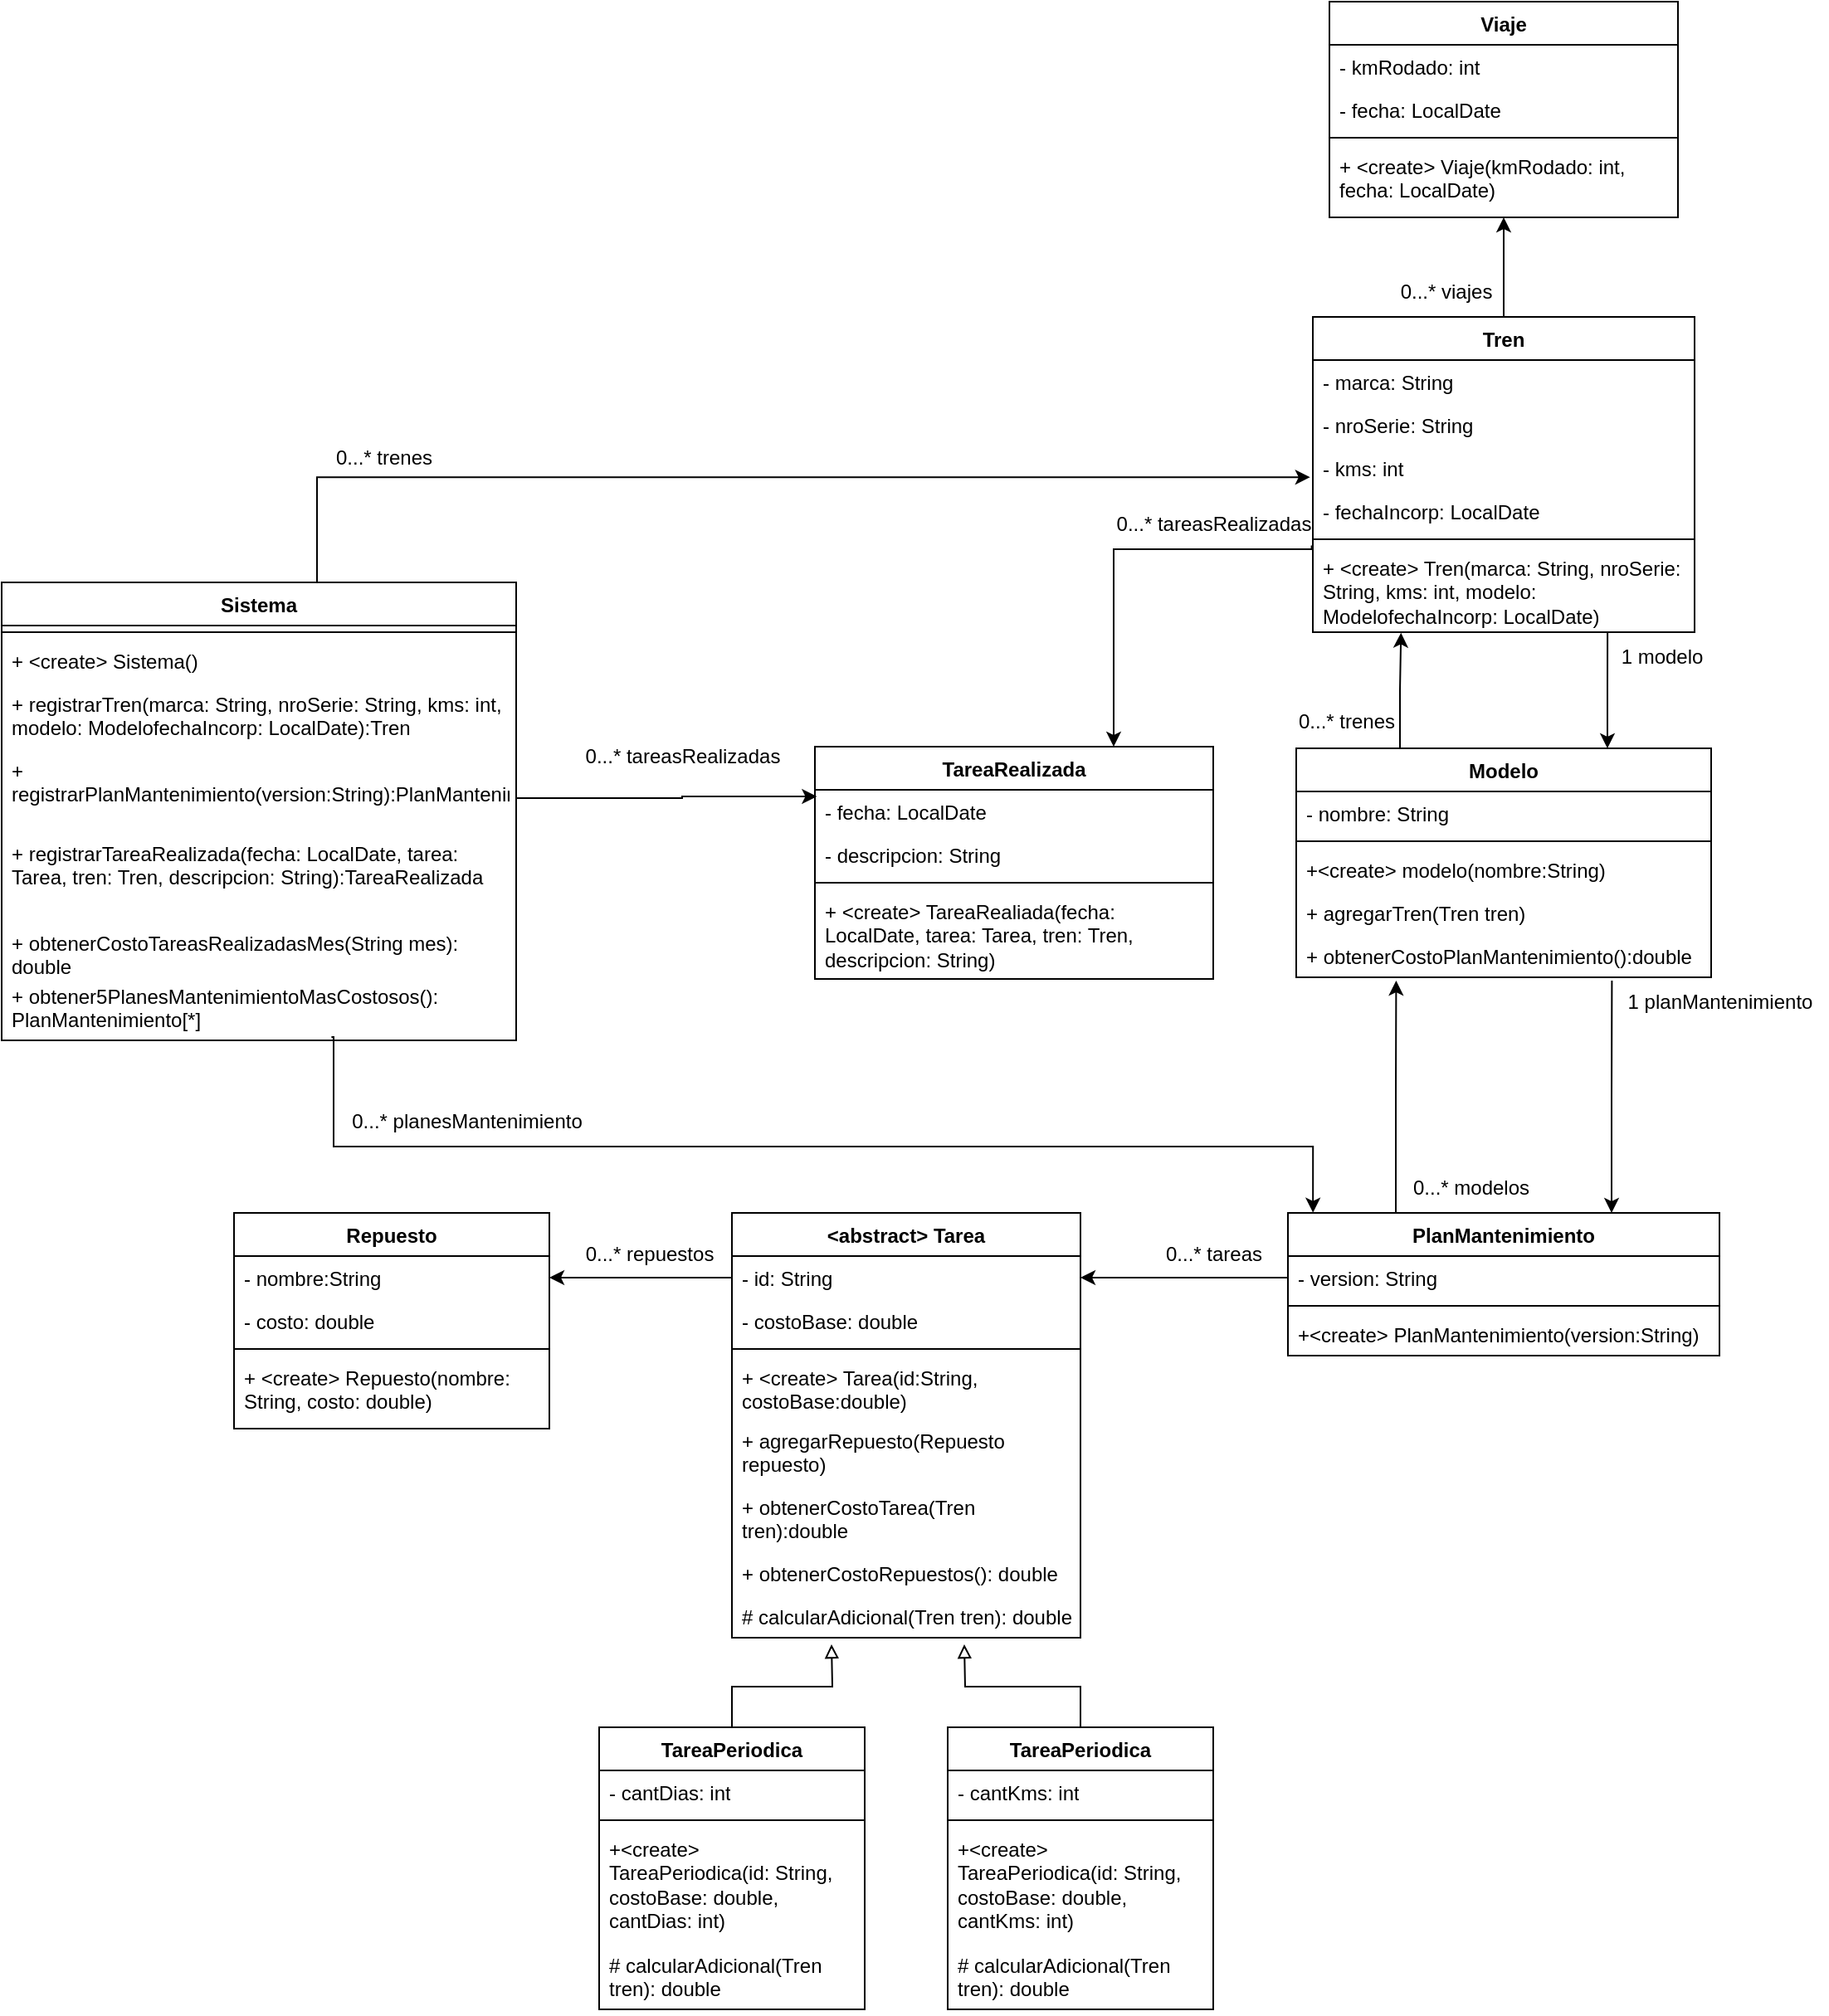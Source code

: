 <mxfile version="24.6.3" type="device">
  <diagram name="Page-1" id="TgjlBIyjMRQV4J3gXkrl">
    <mxGraphModel dx="3360" dy="1462" grid="1" gridSize="10" guides="1" tooltips="1" connect="1" arrows="1" fold="1" page="1" pageScale="1" pageWidth="827" pageHeight="1169" math="0" shadow="0">
      <root>
        <mxCell id="0" />
        <mxCell id="1" parent="0" />
        <mxCell id="oZL3xkJhQJ-XLGrvxhA8-105" style="edgeStyle=orthogonalEdgeStyle;rounded=0;orthogonalLoop=1;jettySize=auto;html=1;exitX=0.25;exitY=0;exitDx=0;exitDy=0;entryX=0.687;entryY=-0.006;entryDx=0;entryDy=0;entryPerimeter=0;" parent="1" source="oZL3xkJhQJ-XLGrvxhA8-41" edge="1">
          <mxGeometry relative="1" as="geometry">
            <mxPoint x="569.92" y="439.016" as="targetPoint" />
            <Array as="points">
              <mxPoint x="-240" y="270" />
              <mxPoint x="570" y="270" />
            </Array>
          </mxGeometry>
        </mxCell>
        <mxCell id="8kMF_SDLe7C6IxDsf46V-1" value="Sistema" style="swimlane;fontStyle=1;align=center;verticalAlign=top;childLayout=stackLayout;horizontal=1;startSize=26;horizontalStack=0;resizeParent=1;resizeParentMax=0;resizeLast=0;collapsible=1;marginBottom=0;whiteSpace=wrap;html=1;" vertex="1" parent="1">
          <mxGeometry x="-120" y="800" width="310" height="276" as="geometry" />
        </mxCell>
        <mxCell id="8kMF_SDLe7C6IxDsf46V-3" value="" style="line;strokeWidth=1;fillColor=none;align=left;verticalAlign=middle;spacingTop=-1;spacingLeft=3;spacingRight=3;rotatable=0;labelPosition=right;points=[];portConstraint=eastwest;strokeColor=inherit;" vertex="1" parent="8kMF_SDLe7C6IxDsf46V-1">
          <mxGeometry y="26" width="310" height="8" as="geometry" />
        </mxCell>
        <mxCell id="8kMF_SDLe7C6IxDsf46V-87" value="+ &amp;lt;create&amp;gt; Sistema()" style="text;strokeColor=none;fillColor=none;align=left;verticalAlign=top;spacingLeft=4;spacingRight=4;overflow=hidden;rotatable=0;points=[[0,0.5],[1,0.5]];portConstraint=eastwest;whiteSpace=wrap;html=1;" vertex="1" parent="8kMF_SDLe7C6IxDsf46V-1">
          <mxGeometry y="34" width="310" height="26" as="geometry" />
        </mxCell>
        <mxCell id="8kMF_SDLe7C6IxDsf46V-88" value="+ registrarTren(marca: String, nroSerie: String, kms: int, modelo: ModelofechaIncorp: LocalDate):Tren" style="text;strokeColor=none;fillColor=none;align=left;verticalAlign=top;spacingLeft=4;spacingRight=4;overflow=hidden;rotatable=0;points=[[0,0.5],[1,0.5]];portConstraint=eastwest;whiteSpace=wrap;html=1;" vertex="1" parent="8kMF_SDLe7C6IxDsf46V-1">
          <mxGeometry y="60" width="310" height="40" as="geometry" />
        </mxCell>
        <mxCell id="8kMF_SDLe7C6IxDsf46V-4" value="+ registrarPlanMantenimiento(version:String):PlanMantenimiento" style="text;strokeColor=none;fillColor=none;align=left;verticalAlign=top;spacingLeft=4;spacingRight=4;overflow=hidden;rotatable=0;points=[[0,0.5],[1,0.5]];portConstraint=eastwest;whiteSpace=wrap;html=1;" vertex="1" parent="8kMF_SDLe7C6IxDsf46V-1">
          <mxGeometry y="100" width="310" height="50" as="geometry" />
        </mxCell>
        <mxCell id="8kMF_SDLe7C6IxDsf46V-90" value="+ registrarTareaRealizada(fecha: LocalDate, tarea: Tarea, tren: Tren, descripcion: String):TareaRealizada" style="text;strokeColor=none;fillColor=none;align=left;verticalAlign=top;spacingLeft=4;spacingRight=4;overflow=hidden;rotatable=0;points=[[0,0.5],[1,0.5]];portConstraint=eastwest;whiteSpace=wrap;html=1;" vertex="1" parent="8kMF_SDLe7C6IxDsf46V-1">
          <mxGeometry y="150" width="310" height="54" as="geometry" />
        </mxCell>
        <mxCell id="8kMF_SDLe7C6IxDsf46V-89" value="+ obtenerCostoTareasRealizadasMes(String mes): double" style="text;strokeColor=none;fillColor=none;align=left;verticalAlign=top;spacingLeft=4;spacingRight=4;overflow=hidden;rotatable=0;points=[[0,0.5],[1,0.5]];portConstraint=eastwest;whiteSpace=wrap;html=1;" vertex="1" parent="8kMF_SDLe7C6IxDsf46V-1">
          <mxGeometry y="204" width="310" height="32" as="geometry" />
        </mxCell>
        <mxCell id="8kMF_SDLe7C6IxDsf46V-91" value="+ obtener5PlanesMantenimientoMasCostosos(): PlanMantenimiento[*]" style="text;strokeColor=none;fillColor=none;align=left;verticalAlign=top;spacingLeft=4;spacingRight=4;overflow=hidden;rotatable=0;points=[[0,0.5],[1,0.5]];portConstraint=eastwest;whiteSpace=wrap;html=1;" vertex="1" parent="8kMF_SDLe7C6IxDsf46V-1">
          <mxGeometry y="236" width="310" height="40" as="geometry" />
        </mxCell>
        <mxCell id="8kMF_SDLe7C6IxDsf46V-5" value="TareaRealizada" style="swimlane;fontStyle=1;align=center;verticalAlign=top;childLayout=stackLayout;horizontal=1;startSize=26;horizontalStack=0;resizeParent=1;resizeParentMax=0;resizeLast=0;collapsible=1;marginBottom=0;whiteSpace=wrap;html=1;" vertex="1" parent="1">
          <mxGeometry x="370" y="899" width="240" height="140" as="geometry" />
        </mxCell>
        <mxCell id="8kMF_SDLe7C6IxDsf46V-20" value="- fecha: LocalDate" style="text;strokeColor=none;fillColor=none;align=left;verticalAlign=top;spacingLeft=4;spacingRight=4;overflow=hidden;rotatable=0;points=[[0,0.5],[1,0.5]];portConstraint=eastwest;whiteSpace=wrap;html=1;" vertex="1" parent="8kMF_SDLe7C6IxDsf46V-5">
          <mxGeometry y="26" width="240" height="26" as="geometry" />
        </mxCell>
        <mxCell id="8kMF_SDLe7C6IxDsf46V-6" value="- descripcion: String" style="text;strokeColor=none;fillColor=none;align=left;verticalAlign=top;spacingLeft=4;spacingRight=4;overflow=hidden;rotatable=0;points=[[0,0.5],[1,0.5]];portConstraint=eastwest;whiteSpace=wrap;html=1;" vertex="1" parent="8kMF_SDLe7C6IxDsf46V-5">
          <mxGeometry y="52" width="240" height="26" as="geometry" />
        </mxCell>
        <mxCell id="8kMF_SDLe7C6IxDsf46V-7" value="" style="line;strokeWidth=1;fillColor=none;align=left;verticalAlign=middle;spacingTop=-1;spacingLeft=3;spacingRight=3;rotatable=0;labelPosition=right;points=[];portConstraint=eastwest;strokeColor=inherit;" vertex="1" parent="8kMF_SDLe7C6IxDsf46V-5">
          <mxGeometry y="78" width="240" height="8" as="geometry" />
        </mxCell>
        <mxCell id="8kMF_SDLe7C6IxDsf46V-8" value="+ &amp;lt;create&amp;gt; TareaRealiada(fecha: LocalDate, tarea: Tarea, tren: Tren, descripcion: String)" style="text;strokeColor=none;fillColor=none;align=left;verticalAlign=top;spacingLeft=4;spacingRight=4;overflow=hidden;rotatable=0;points=[[0,0.5],[1,0.5]];portConstraint=eastwest;whiteSpace=wrap;html=1;" vertex="1" parent="8kMF_SDLe7C6IxDsf46V-5">
          <mxGeometry y="86" width="240" height="54" as="geometry" />
        </mxCell>
        <mxCell id="8kMF_SDLe7C6IxDsf46V-60" style="edgeStyle=orthogonalEdgeStyle;rounded=0;orthogonalLoop=1;jettySize=auto;html=1;exitX=0.5;exitY=0;exitDx=0;exitDy=0;entryX=0.5;entryY=1;entryDx=0;entryDy=0;" edge="1" parent="1" source="8kMF_SDLe7C6IxDsf46V-9" target="8kMF_SDLe7C6IxDsf46V-25">
          <mxGeometry relative="1" as="geometry" />
        </mxCell>
        <mxCell id="8kMF_SDLe7C6IxDsf46V-9" value="Tren" style="swimlane;fontStyle=1;align=center;verticalAlign=top;childLayout=stackLayout;horizontal=1;startSize=26;horizontalStack=0;resizeParent=1;resizeParentMax=0;resizeLast=0;collapsible=1;marginBottom=0;whiteSpace=wrap;html=1;" vertex="1" parent="1">
          <mxGeometry x="670" y="640" width="230" height="190" as="geometry" />
        </mxCell>
        <mxCell id="8kMF_SDLe7C6IxDsf46V-10" value="- marca: String" style="text;strokeColor=none;fillColor=none;align=left;verticalAlign=top;spacingLeft=4;spacingRight=4;overflow=hidden;rotatable=0;points=[[0,0.5],[1,0.5]];portConstraint=eastwest;whiteSpace=wrap;html=1;" vertex="1" parent="8kMF_SDLe7C6IxDsf46V-9">
          <mxGeometry y="26" width="230" height="26" as="geometry" />
        </mxCell>
        <mxCell id="8kMF_SDLe7C6IxDsf46V-18" value="- nroSerie: String" style="text;strokeColor=none;fillColor=none;align=left;verticalAlign=top;spacingLeft=4;spacingRight=4;overflow=hidden;rotatable=0;points=[[0,0.5],[1,0.5]];portConstraint=eastwest;whiteSpace=wrap;html=1;" vertex="1" parent="8kMF_SDLe7C6IxDsf46V-9">
          <mxGeometry y="52" width="230" height="26" as="geometry" />
        </mxCell>
        <mxCell id="8kMF_SDLe7C6IxDsf46V-17" value="- kms: int" style="text;strokeColor=none;fillColor=none;align=left;verticalAlign=top;spacingLeft=4;spacingRight=4;overflow=hidden;rotatable=0;points=[[0,0.5],[1,0.5]];portConstraint=eastwest;whiteSpace=wrap;html=1;" vertex="1" parent="8kMF_SDLe7C6IxDsf46V-9">
          <mxGeometry y="78" width="230" height="26" as="geometry" />
        </mxCell>
        <mxCell id="8kMF_SDLe7C6IxDsf46V-19" value="- fechaIncorp: LocalDate" style="text;strokeColor=none;fillColor=none;align=left;verticalAlign=top;spacingLeft=4;spacingRight=4;overflow=hidden;rotatable=0;points=[[0,0.5],[1,0.5]];portConstraint=eastwest;whiteSpace=wrap;html=1;" vertex="1" parent="8kMF_SDLe7C6IxDsf46V-9">
          <mxGeometry y="104" width="230" height="26" as="geometry" />
        </mxCell>
        <mxCell id="8kMF_SDLe7C6IxDsf46V-11" value="" style="line;strokeWidth=1;fillColor=none;align=left;verticalAlign=middle;spacingTop=-1;spacingLeft=3;spacingRight=3;rotatable=0;labelPosition=right;points=[];portConstraint=eastwest;strokeColor=inherit;" vertex="1" parent="8kMF_SDLe7C6IxDsf46V-9">
          <mxGeometry y="130" width="230" height="8" as="geometry" />
        </mxCell>
        <mxCell id="8kMF_SDLe7C6IxDsf46V-12" value="+ &amp;lt;create&amp;gt; Tren(marca: String, nroSerie: String, kms: int, modelo: ModelofechaIncorp: LocalDate)" style="text;strokeColor=none;fillColor=none;align=left;verticalAlign=top;spacingLeft=4;spacingRight=4;overflow=hidden;rotatable=0;points=[[0,0.5],[1,0.5]];portConstraint=eastwest;whiteSpace=wrap;html=1;" vertex="1" parent="8kMF_SDLe7C6IxDsf46V-9">
          <mxGeometry y="138" width="230" height="52" as="geometry" />
        </mxCell>
        <mxCell id="8kMF_SDLe7C6IxDsf46V-72" style="edgeStyle=orthogonalEdgeStyle;rounded=0;orthogonalLoop=1;jettySize=auto;html=1;exitX=0.25;exitY=0;exitDx=0;exitDy=0;" edge="1" parent="1" source="8kMF_SDLe7C6IxDsf46V-13">
          <mxGeometry relative="1" as="geometry">
            <mxPoint x="720.2" y="1040" as="targetPoint" />
          </mxGeometry>
        </mxCell>
        <mxCell id="8kMF_SDLe7C6IxDsf46V-73" style="edgeStyle=orthogonalEdgeStyle;rounded=0;orthogonalLoop=1;jettySize=auto;html=1;exitX=0.75;exitY=0;exitDx=0;exitDy=0;startArrow=classic;startFill=1;endArrow=none;endFill=0;" edge="1" parent="1" source="8kMF_SDLe7C6IxDsf46V-13">
          <mxGeometry relative="1" as="geometry">
            <mxPoint x="850.2" y="1040" as="targetPoint" />
          </mxGeometry>
        </mxCell>
        <mxCell id="8kMF_SDLe7C6IxDsf46V-13" value="PlanMantenimiento" style="swimlane;fontStyle=1;align=center;verticalAlign=top;childLayout=stackLayout;horizontal=1;startSize=26;horizontalStack=0;resizeParent=1;resizeParentMax=0;resizeLast=0;collapsible=1;marginBottom=0;whiteSpace=wrap;html=1;" vertex="1" parent="1">
          <mxGeometry x="655" y="1180" width="260" height="86" as="geometry" />
        </mxCell>
        <mxCell id="8kMF_SDLe7C6IxDsf46V-14" value="- version: String" style="text;strokeColor=none;fillColor=none;align=left;verticalAlign=top;spacingLeft=4;spacingRight=4;overflow=hidden;rotatable=0;points=[[0,0.5],[1,0.5]];portConstraint=eastwest;whiteSpace=wrap;html=1;" vertex="1" parent="8kMF_SDLe7C6IxDsf46V-13">
          <mxGeometry y="26" width="260" height="26" as="geometry" />
        </mxCell>
        <mxCell id="8kMF_SDLe7C6IxDsf46V-15" value="" style="line;strokeWidth=1;fillColor=none;align=left;verticalAlign=middle;spacingTop=-1;spacingLeft=3;spacingRight=3;rotatable=0;labelPosition=right;points=[];portConstraint=eastwest;strokeColor=inherit;" vertex="1" parent="8kMF_SDLe7C6IxDsf46V-13">
          <mxGeometry y="52" width="260" height="8" as="geometry" />
        </mxCell>
        <mxCell id="8kMF_SDLe7C6IxDsf46V-16" value="+&amp;lt;create&amp;gt; PlanMantenimiento(version:String)" style="text;strokeColor=none;fillColor=none;align=left;verticalAlign=top;spacingLeft=4;spacingRight=4;overflow=hidden;rotatable=0;points=[[0,0.5],[1,0.5]];portConstraint=eastwest;whiteSpace=wrap;html=1;" vertex="1" parent="8kMF_SDLe7C6IxDsf46V-13">
          <mxGeometry y="60" width="260" height="26" as="geometry" />
        </mxCell>
        <mxCell id="8kMF_SDLe7C6IxDsf46V-63" style="edgeStyle=orthogonalEdgeStyle;rounded=0;orthogonalLoop=1;jettySize=auto;html=1;exitX=0.25;exitY=0;exitDx=0;exitDy=0;entryX=0.231;entryY=1.007;entryDx=0;entryDy=0;entryPerimeter=0;" edge="1" parent="1" source="8kMF_SDLe7C6IxDsf46V-21" target="8kMF_SDLe7C6IxDsf46V-12">
          <mxGeometry relative="1" as="geometry">
            <mxPoint x="720" y="820" as="targetPoint" />
          </mxGeometry>
        </mxCell>
        <mxCell id="8kMF_SDLe7C6IxDsf46V-21" value="Modelo" style="swimlane;fontStyle=1;align=center;verticalAlign=top;childLayout=stackLayout;horizontal=1;startSize=26;horizontalStack=0;resizeParent=1;resizeParentMax=0;resizeLast=0;collapsible=1;marginBottom=0;whiteSpace=wrap;html=1;" vertex="1" parent="1">
          <mxGeometry x="660" y="900" width="250" height="138" as="geometry" />
        </mxCell>
        <mxCell id="8kMF_SDLe7C6IxDsf46V-22" value="- nombre: String" style="text;strokeColor=none;fillColor=none;align=left;verticalAlign=top;spacingLeft=4;spacingRight=4;overflow=hidden;rotatable=0;points=[[0,0.5],[1,0.5]];portConstraint=eastwest;whiteSpace=wrap;html=1;" vertex="1" parent="8kMF_SDLe7C6IxDsf46V-21">
          <mxGeometry y="26" width="250" height="26" as="geometry" />
        </mxCell>
        <mxCell id="8kMF_SDLe7C6IxDsf46V-23" value="" style="line;strokeWidth=1;fillColor=none;align=left;verticalAlign=middle;spacingTop=-1;spacingLeft=3;spacingRight=3;rotatable=0;labelPosition=right;points=[];portConstraint=eastwest;strokeColor=inherit;" vertex="1" parent="8kMF_SDLe7C6IxDsf46V-21">
          <mxGeometry y="52" width="250" height="8" as="geometry" />
        </mxCell>
        <mxCell id="8kMF_SDLe7C6IxDsf46V-24" value="+&amp;lt;create&amp;gt; modelo(nombre:String)" style="text;strokeColor=none;fillColor=none;align=left;verticalAlign=top;spacingLeft=4;spacingRight=4;overflow=hidden;rotatable=0;points=[[0,0.5],[1,0.5]];portConstraint=eastwest;whiteSpace=wrap;html=1;" vertex="1" parent="8kMF_SDLe7C6IxDsf46V-21">
          <mxGeometry y="60" width="250" height="26" as="geometry" />
        </mxCell>
        <mxCell id="8kMF_SDLe7C6IxDsf46V-56" value="+ agregarTren(Tren tren)" style="text;strokeColor=none;fillColor=none;align=left;verticalAlign=top;spacingLeft=4;spacingRight=4;overflow=hidden;rotatable=0;points=[[0,0.5],[1,0.5]];portConstraint=eastwest;whiteSpace=wrap;html=1;" vertex="1" parent="8kMF_SDLe7C6IxDsf46V-21">
          <mxGeometry y="86" width="250" height="26" as="geometry" />
        </mxCell>
        <mxCell id="8kMF_SDLe7C6IxDsf46V-57" value="+ obtenerCostoPlanMantenimiento():double" style="text;strokeColor=none;fillColor=none;align=left;verticalAlign=top;spacingLeft=4;spacingRight=4;overflow=hidden;rotatable=0;points=[[0,0.5],[1,0.5]];portConstraint=eastwest;whiteSpace=wrap;html=1;" vertex="1" parent="8kMF_SDLe7C6IxDsf46V-21">
          <mxGeometry y="112" width="250" height="26" as="geometry" />
        </mxCell>
        <mxCell id="8kMF_SDLe7C6IxDsf46V-25" value="Viaje" style="swimlane;fontStyle=1;align=center;verticalAlign=top;childLayout=stackLayout;horizontal=1;startSize=26;horizontalStack=0;resizeParent=1;resizeParentMax=0;resizeLast=0;collapsible=1;marginBottom=0;whiteSpace=wrap;html=1;" vertex="1" parent="1">
          <mxGeometry x="680" y="450" width="210" height="130" as="geometry" />
        </mxCell>
        <mxCell id="8kMF_SDLe7C6IxDsf46V-26" value="- kmRodado: int" style="text;strokeColor=none;fillColor=none;align=left;verticalAlign=top;spacingLeft=4;spacingRight=4;overflow=hidden;rotatable=0;points=[[0,0.5],[1,0.5]];portConstraint=eastwest;whiteSpace=wrap;html=1;" vertex="1" parent="8kMF_SDLe7C6IxDsf46V-25">
          <mxGeometry y="26" width="210" height="26" as="geometry" />
        </mxCell>
        <mxCell id="8kMF_SDLe7C6IxDsf46V-29" value="- fecha: LocalDate" style="text;strokeColor=none;fillColor=none;align=left;verticalAlign=top;spacingLeft=4;spacingRight=4;overflow=hidden;rotatable=0;points=[[0,0.5],[1,0.5]];portConstraint=eastwest;whiteSpace=wrap;html=1;" vertex="1" parent="8kMF_SDLe7C6IxDsf46V-25">
          <mxGeometry y="52" width="210" height="26" as="geometry" />
        </mxCell>
        <mxCell id="8kMF_SDLe7C6IxDsf46V-27" value="" style="line;strokeWidth=1;fillColor=none;align=left;verticalAlign=middle;spacingTop=-1;spacingLeft=3;spacingRight=3;rotatable=0;labelPosition=right;points=[];portConstraint=eastwest;strokeColor=inherit;" vertex="1" parent="8kMF_SDLe7C6IxDsf46V-25">
          <mxGeometry y="78" width="210" height="8" as="geometry" />
        </mxCell>
        <mxCell id="8kMF_SDLe7C6IxDsf46V-28" value="+ &amp;lt;create&amp;gt; Viaje(kmRodado: int, fecha: LocalDate)" style="text;strokeColor=none;fillColor=none;align=left;verticalAlign=top;spacingLeft=4;spacingRight=4;overflow=hidden;rotatable=0;points=[[0,0.5],[1,0.5]];portConstraint=eastwest;whiteSpace=wrap;html=1;" vertex="1" parent="8kMF_SDLe7C6IxDsf46V-25">
          <mxGeometry y="86" width="210" height="44" as="geometry" />
        </mxCell>
        <mxCell id="8kMF_SDLe7C6IxDsf46V-30" value="Repuesto" style="swimlane;fontStyle=1;align=center;verticalAlign=top;childLayout=stackLayout;horizontal=1;startSize=26;horizontalStack=0;resizeParent=1;resizeParentMax=0;resizeLast=0;collapsible=1;marginBottom=0;whiteSpace=wrap;html=1;" vertex="1" parent="1">
          <mxGeometry x="20" y="1180" width="190" height="130" as="geometry" />
        </mxCell>
        <mxCell id="8kMF_SDLe7C6IxDsf46V-31" value="- nombre:String" style="text;strokeColor=none;fillColor=none;align=left;verticalAlign=top;spacingLeft=4;spacingRight=4;overflow=hidden;rotatable=0;points=[[0,0.5],[1,0.5]];portConstraint=eastwest;whiteSpace=wrap;html=1;" vertex="1" parent="8kMF_SDLe7C6IxDsf46V-30">
          <mxGeometry y="26" width="190" height="26" as="geometry" />
        </mxCell>
        <mxCell id="8kMF_SDLe7C6IxDsf46V-32" value="- costo: double" style="text;strokeColor=none;fillColor=none;align=left;verticalAlign=top;spacingLeft=4;spacingRight=4;overflow=hidden;rotatable=0;points=[[0,0.5],[1,0.5]];portConstraint=eastwest;whiteSpace=wrap;html=1;" vertex="1" parent="8kMF_SDLe7C6IxDsf46V-30">
          <mxGeometry y="52" width="190" height="26" as="geometry" />
        </mxCell>
        <mxCell id="8kMF_SDLe7C6IxDsf46V-33" value="" style="line;strokeWidth=1;fillColor=none;align=left;verticalAlign=middle;spacingTop=-1;spacingLeft=3;spacingRight=3;rotatable=0;labelPosition=right;points=[];portConstraint=eastwest;strokeColor=inherit;" vertex="1" parent="8kMF_SDLe7C6IxDsf46V-30">
          <mxGeometry y="78" width="190" height="8" as="geometry" />
        </mxCell>
        <mxCell id="8kMF_SDLe7C6IxDsf46V-34" value="+ &amp;lt;create&amp;gt; Repuesto(nombre: String, costo: double)" style="text;strokeColor=none;fillColor=none;align=left;verticalAlign=top;spacingLeft=4;spacingRight=4;overflow=hidden;rotatable=0;points=[[0,0.5],[1,0.5]];portConstraint=eastwest;whiteSpace=wrap;html=1;" vertex="1" parent="8kMF_SDLe7C6IxDsf46V-30">
          <mxGeometry y="86" width="190" height="44" as="geometry" />
        </mxCell>
        <mxCell id="8kMF_SDLe7C6IxDsf46V-35" value="&amp;lt;abstract&amp;gt; Tarea" style="swimlane;fontStyle=1;align=center;verticalAlign=top;childLayout=stackLayout;horizontal=1;startSize=26;horizontalStack=0;resizeParent=1;resizeParentMax=0;resizeLast=0;collapsible=1;marginBottom=0;whiteSpace=wrap;html=1;" vertex="1" parent="1">
          <mxGeometry x="320" y="1180" width="210" height="256" as="geometry" />
        </mxCell>
        <mxCell id="8kMF_SDLe7C6IxDsf46V-36" value="- id: String" style="text;strokeColor=none;fillColor=none;align=left;verticalAlign=top;spacingLeft=4;spacingRight=4;overflow=hidden;rotatable=0;points=[[0,0.5],[1,0.5]];portConstraint=eastwest;whiteSpace=wrap;html=1;" vertex="1" parent="8kMF_SDLe7C6IxDsf46V-35">
          <mxGeometry y="26" width="210" height="26" as="geometry" />
        </mxCell>
        <mxCell id="8kMF_SDLe7C6IxDsf46V-40" value="- costoBase: double" style="text;strokeColor=none;fillColor=none;align=left;verticalAlign=top;spacingLeft=4;spacingRight=4;overflow=hidden;rotatable=0;points=[[0,0.5],[1,0.5]];portConstraint=eastwest;whiteSpace=wrap;html=1;" vertex="1" parent="8kMF_SDLe7C6IxDsf46V-35">
          <mxGeometry y="52" width="210" height="26" as="geometry" />
        </mxCell>
        <mxCell id="8kMF_SDLe7C6IxDsf46V-37" value="" style="line;strokeWidth=1;fillColor=none;align=left;verticalAlign=middle;spacingTop=-1;spacingLeft=3;spacingRight=3;rotatable=0;labelPosition=right;points=[];portConstraint=eastwest;strokeColor=inherit;" vertex="1" parent="8kMF_SDLe7C6IxDsf46V-35">
          <mxGeometry y="78" width="210" height="8" as="geometry" />
        </mxCell>
        <mxCell id="8kMF_SDLe7C6IxDsf46V-49" value="+ &amp;lt;create&amp;gt; Tarea(id:String, costoBase:double)" style="text;strokeColor=none;fillColor=none;align=left;verticalAlign=top;spacingLeft=4;spacingRight=4;overflow=hidden;rotatable=0;points=[[0,0.5],[1,0.5]];portConstraint=eastwest;whiteSpace=wrap;html=1;" vertex="1" parent="8kMF_SDLe7C6IxDsf46V-35">
          <mxGeometry y="86" width="210" height="38" as="geometry" />
        </mxCell>
        <mxCell id="8kMF_SDLe7C6IxDsf46V-38" value="+ agregarRepuesto(Repuesto repuesto)" style="text;strokeColor=none;fillColor=none;align=left;verticalAlign=top;spacingLeft=4;spacingRight=4;overflow=hidden;rotatable=0;points=[[0,0.5],[1,0.5]];portConstraint=eastwest;whiteSpace=wrap;html=1;" vertex="1" parent="8kMF_SDLe7C6IxDsf46V-35">
          <mxGeometry y="124" width="210" height="40" as="geometry" />
        </mxCell>
        <mxCell id="8kMF_SDLe7C6IxDsf46V-50" value="+ obtenerCostoTarea(Tren tren):double" style="text;strokeColor=none;fillColor=none;align=left;verticalAlign=top;spacingLeft=4;spacingRight=4;overflow=hidden;rotatable=0;points=[[0,0.5],[1,0.5]];portConstraint=eastwest;whiteSpace=wrap;html=1;" vertex="1" parent="8kMF_SDLe7C6IxDsf46V-35">
          <mxGeometry y="164" width="210" height="40" as="geometry" />
        </mxCell>
        <mxCell id="8kMF_SDLe7C6IxDsf46V-52" value="+ obtenerCostoRepuestos(): double" style="text;strokeColor=none;fillColor=none;align=left;verticalAlign=top;spacingLeft=4;spacingRight=4;overflow=hidden;rotatable=0;points=[[0,0.5],[1,0.5]];portConstraint=eastwest;whiteSpace=wrap;html=1;" vertex="1" parent="8kMF_SDLe7C6IxDsf46V-35">
          <mxGeometry y="204" width="210" height="26" as="geometry" />
        </mxCell>
        <mxCell id="8kMF_SDLe7C6IxDsf46V-51" value="# calcularAdicional(Tren tren): double" style="text;strokeColor=none;fillColor=none;align=left;verticalAlign=top;spacingLeft=4;spacingRight=4;overflow=hidden;rotatable=0;points=[[0,0.5],[1,0.5]];portConstraint=eastwest;whiteSpace=wrap;html=1;" vertex="1" parent="8kMF_SDLe7C6IxDsf46V-35">
          <mxGeometry y="230" width="210" height="26" as="geometry" />
        </mxCell>
        <mxCell id="8kMF_SDLe7C6IxDsf46V-58" style="edgeStyle=orthogonalEdgeStyle;rounded=0;orthogonalLoop=1;jettySize=auto;html=1;endArrow=block;endFill=0;" edge="1" parent="1" source="8kMF_SDLe7C6IxDsf46V-41">
          <mxGeometry relative="1" as="geometry">
            <mxPoint x="380" y="1440" as="targetPoint" />
          </mxGeometry>
        </mxCell>
        <mxCell id="8kMF_SDLe7C6IxDsf46V-41" value="TareaPeriodica" style="swimlane;fontStyle=1;align=center;verticalAlign=top;childLayout=stackLayout;horizontal=1;startSize=26;horizontalStack=0;resizeParent=1;resizeParentMax=0;resizeLast=0;collapsible=1;marginBottom=0;whiteSpace=wrap;html=1;" vertex="1" parent="1">
          <mxGeometry x="240" y="1490" width="160" height="170" as="geometry" />
        </mxCell>
        <mxCell id="8kMF_SDLe7C6IxDsf46V-42" value="- cantDias: int" style="text;strokeColor=none;fillColor=none;align=left;verticalAlign=top;spacingLeft=4;spacingRight=4;overflow=hidden;rotatable=0;points=[[0,0.5],[1,0.5]];portConstraint=eastwest;whiteSpace=wrap;html=1;" vertex="1" parent="8kMF_SDLe7C6IxDsf46V-41">
          <mxGeometry y="26" width="160" height="26" as="geometry" />
        </mxCell>
        <mxCell id="8kMF_SDLe7C6IxDsf46V-43" value="" style="line;strokeWidth=1;fillColor=none;align=left;verticalAlign=middle;spacingTop=-1;spacingLeft=3;spacingRight=3;rotatable=0;labelPosition=right;points=[];portConstraint=eastwest;strokeColor=inherit;" vertex="1" parent="8kMF_SDLe7C6IxDsf46V-41">
          <mxGeometry y="52" width="160" height="8" as="geometry" />
        </mxCell>
        <mxCell id="8kMF_SDLe7C6IxDsf46V-44" value="+&amp;lt;create&amp;gt; TareaPeriodica(id: String, costoBase: double, cantDias: int)" style="text;strokeColor=none;fillColor=none;align=left;verticalAlign=top;spacingLeft=4;spacingRight=4;overflow=hidden;rotatable=0;points=[[0,0.5],[1,0.5]];portConstraint=eastwest;whiteSpace=wrap;html=1;" vertex="1" parent="8kMF_SDLe7C6IxDsf46V-41">
          <mxGeometry y="60" width="160" height="70" as="geometry" />
        </mxCell>
        <mxCell id="8kMF_SDLe7C6IxDsf46V-54" value="# calcularAdicional(Tren tren): double" style="text;strokeColor=none;fillColor=none;align=left;verticalAlign=top;spacingLeft=4;spacingRight=4;overflow=hidden;rotatable=0;points=[[0,0.5],[1,0.5]];portConstraint=eastwest;whiteSpace=wrap;html=1;" vertex="1" parent="8kMF_SDLe7C6IxDsf46V-41">
          <mxGeometry y="130" width="160" height="40" as="geometry" />
        </mxCell>
        <mxCell id="8kMF_SDLe7C6IxDsf46V-59" style="edgeStyle=orthogonalEdgeStyle;rounded=0;orthogonalLoop=1;jettySize=auto;html=1;exitX=0.5;exitY=0;exitDx=0;exitDy=0;endArrow=block;endFill=0;" edge="1" parent="1" source="8kMF_SDLe7C6IxDsf46V-45">
          <mxGeometry relative="1" as="geometry">
            <mxPoint x="460" y="1440" as="targetPoint" />
          </mxGeometry>
        </mxCell>
        <mxCell id="8kMF_SDLe7C6IxDsf46V-45" value="TareaPeriodica" style="swimlane;fontStyle=1;align=center;verticalAlign=top;childLayout=stackLayout;horizontal=1;startSize=26;horizontalStack=0;resizeParent=1;resizeParentMax=0;resizeLast=0;collapsible=1;marginBottom=0;whiteSpace=wrap;html=1;" vertex="1" parent="1">
          <mxGeometry x="450" y="1490" width="160" height="170" as="geometry" />
        </mxCell>
        <mxCell id="8kMF_SDLe7C6IxDsf46V-46" value="- cantKms: int" style="text;strokeColor=none;fillColor=none;align=left;verticalAlign=top;spacingLeft=4;spacingRight=4;overflow=hidden;rotatable=0;points=[[0,0.5],[1,0.5]];portConstraint=eastwest;whiteSpace=wrap;html=1;" vertex="1" parent="8kMF_SDLe7C6IxDsf46V-45">
          <mxGeometry y="26" width="160" height="26" as="geometry" />
        </mxCell>
        <mxCell id="8kMF_SDLe7C6IxDsf46V-47" value="" style="line;strokeWidth=1;fillColor=none;align=left;verticalAlign=middle;spacingTop=-1;spacingLeft=3;spacingRight=3;rotatable=0;labelPosition=right;points=[];portConstraint=eastwest;strokeColor=inherit;" vertex="1" parent="8kMF_SDLe7C6IxDsf46V-45">
          <mxGeometry y="52" width="160" height="8" as="geometry" />
        </mxCell>
        <mxCell id="8kMF_SDLe7C6IxDsf46V-53" value="+&amp;lt;create&amp;gt; TareaPeriodica(id: String, costoBase: double, cantKms: int)" style="text;strokeColor=none;fillColor=none;align=left;verticalAlign=top;spacingLeft=4;spacingRight=4;overflow=hidden;rotatable=0;points=[[0,0.5],[1,0.5]];portConstraint=eastwest;whiteSpace=wrap;html=1;" vertex="1" parent="8kMF_SDLe7C6IxDsf46V-45">
          <mxGeometry y="60" width="160" height="70" as="geometry" />
        </mxCell>
        <mxCell id="8kMF_SDLe7C6IxDsf46V-55" value="# calcularAdicional(Tren tren): double" style="text;strokeColor=none;fillColor=none;align=left;verticalAlign=top;spacingLeft=4;spacingRight=4;overflow=hidden;rotatable=0;points=[[0,0.5],[1,0.5]];portConstraint=eastwest;whiteSpace=wrap;html=1;" vertex="1" parent="8kMF_SDLe7C6IxDsf46V-45">
          <mxGeometry y="130" width="160" height="40" as="geometry" />
        </mxCell>
        <mxCell id="8kMF_SDLe7C6IxDsf46V-61" style="edgeStyle=orthogonalEdgeStyle;rounded=0;orthogonalLoop=1;jettySize=auto;html=1;entryX=1;entryY=0.5;entryDx=0;entryDy=0;" edge="1" parent="1" source="8kMF_SDLe7C6IxDsf46V-36" target="8kMF_SDLe7C6IxDsf46V-31">
          <mxGeometry relative="1" as="geometry" />
        </mxCell>
        <mxCell id="8kMF_SDLe7C6IxDsf46V-64" style="edgeStyle=orthogonalEdgeStyle;rounded=0;orthogonalLoop=1;jettySize=auto;html=1;exitX=0.75;exitY=0;exitDx=0;exitDy=0;entryX=0.772;entryY=1;entryDx=0;entryDy=0;entryPerimeter=0;startArrow=classic;startFill=1;endArrow=none;endFill=0;" edge="1" parent="1" source="8kMF_SDLe7C6IxDsf46V-21" target="8kMF_SDLe7C6IxDsf46V-12">
          <mxGeometry relative="1" as="geometry" />
        </mxCell>
        <mxCell id="8kMF_SDLe7C6IxDsf46V-65" style="edgeStyle=orthogonalEdgeStyle;rounded=0;orthogonalLoop=1;jettySize=auto;html=1;entryX=0.75;entryY=0;entryDx=0;entryDy=0;exitX=-0.003;exitY=0.966;exitDx=0;exitDy=0;exitPerimeter=0;" edge="1" parent="1" source="8kMF_SDLe7C6IxDsf46V-11" target="8kMF_SDLe7C6IxDsf46V-5">
          <mxGeometry relative="1" as="geometry">
            <Array as="points">
              <mxPoint x="669" y="780" />
              <mxPoint x="550" y="780" />
            </Array>
          </mxGeometry>
        </mxCell>
        <mxCell id="8kMF_SDLe7C6IxDsf46V-66" value="1 modelo" style="text;html=1;align=center;verticalAlign=middle;resizable=0;points=[];autosize=1;strokeColor=none;fillColor=none;" vertex="1" parent="1">
          <mxGeometry x="845" y="830" width="70" height="30" as="geometry" />
        </mxCell>
        <mxCell id="8kMF_SDLe7C6IxDsf46V-67" value="0...* trenes" style="text;html=1;align=center;verticalAlign=middle;resizable=0;points=[];autosize=1;strokeColor=none;fillColor=none;" vertex="1" parent="1">
          <mxGeometry x="650" y="869" width="80" height="30" as="geometry" />
        </mxCell>
        <mxCell id="8kMF_SDLe7C6IxDsf46V-68" value="0...* tareasRealizadas" style="text;html=1;align=center;verticalAlign=middle;resizable=0;points=[];autosize=1;strokeColor=none;fillColor=none;" vertex="1" parent="1">
          <mxGeometry x="540" y="750" width="140" height="30" as="geometry" />
        </mxCell>
        <mxCell id="8kMF_SDLe7C6IxDsf46V-69" value="0...* viajes" style="text;html=1;align=center;verticalAlign=middle;resizable=0;points=[];autosize=1;strokeColor=none;fillColor=none;" vertex="1" parent="1">
          <mxGeometry x="710" y="610" width="80" height="30" as="geometry" />
        </mxCell>
        <mxCell id="8kMF_SDLe7C6IxDsf46V-75" value="1 planMantenimiento" style="text;html=1;align=center;verticalAlign=middle;resizable=0;points=[];autosize=1;strokeColor=none;fillColor=none;" vertex="1" parent="1">
          <mxGeometry x="850" y="1038" width="130" height="30" as="geometry" />
        </mxCell>
        <mxCell id="8kMF_SDLe7C6IxDsf46V-76" value="0...* modelos" style="text;html=1;align=center;verticalAlign=middle;resizable=0;points=[];autosize=1;strokeColor=none;fillColor=none;" vertex="1" parent="1">
          <mxGeometry x="720" y="1150" width="90" height="30" as="geometry" />
        </mxCell>
        <mxCell id="8kMF_SDLe7C6IxDsf46V-77" value="0...* repuestos" style="text;html=1;align=center;verticalAlign=middle;resizable=0;points=[];autosize=1;strokeColor=none;fillColor=none;" vertex="1" parent="1">
          <mxGeometry x="220" y="1190" width="100" height="30" as="geometry" />
        </mxCell>
        <mxCell id="8kMF_SDLe7C6IxDsf46V-78" style="edgeStyle=orthogonalEdgeStyle;rounded=0;orthogonalLoop=1;jettySize=auto;html=1;entryX=1;entryY=0.5;entryDx=0;entryDy=0;" edge="1" parent="1" source="8kMF_SDLe7C6IxDsf46V-14" target="8kMF_SDLe7C6IxDsf46V-36">
          <mxGeometry relative="1" as="geometry" />
        </mxCell>
        <mxCell id="8kMF_SDLe7C6IxDsf46V-79" value="0...* tareas" style="text;html=1;align=center;verticalAlign=middle;resizable=0;points=[];autosize=1;strokeColor=none;fillColor=none;" vertex="1" parent="1">
          <mxGeometry x="570" y="1190" width="80" height="30" as="geometry" />
        </mxCell>
        <mxCell id="8kMF_SDLe7C6IxDsf46V-80" style="edgeStyle=orthogonalEdgeStyle;rounded=0;orthogonalLoop=1;jettySize=auto;html=1;entryX=0.058;entryY=-0.002;entryDx=0;entryDy=0;entryPerimeter=0;exitX=0.641;exitY=0.951;exitDx=0;exitDy=0;exitPerimeter=0;" edge="1" parent="1" source="8kMF_SDLe7C6IxDsf46V-91" target="8kMF_SDLe7C6IxDsf46V-13">
          <mxGeometry relative="1" as="geometry">
            <mxPoint x="80" y="1070" as="sourcePoint" />
            <mxPoint x="640" y="1160" as="targetPoint" />
            <Array as="points">
              <mxPoint x="80" y="1074" />
              <mxPoint x="80" y="1140" />
              <mxPoint x="670" y="1140" />
            </Array>
          </mxGeometry>
        </mxCell>
        <mxCell id="8kMF_SDLe7C6IxDsf46V-81" style="edgeStyle=orthogonalEdgeStyle;rounded=0;orthogonalLoop=1;jettySize=auto;html=1;entryX=0.005;entryY=0.154;entryDx=0;entryDy=0;entryPerimeter=0;" edge="1" parent="1" source="8kMF_SDLe7C6IxDsf46V-1" target="8kMF_SDLe7C6IxDsf46V-20">
          <mxGeometry relative="1" as="geometry">
            <Array as="points">
              <mxPoint x="290" y="930" />
              <mxPoint x="290" y="929" />
            </Array>
          </mxGeometry>
        </mxCell>
        <mxCell id="8kMF_SDLe7C6IxDsf46V-82" style="edgeStyle=orthogonalEdgeStyle;rounded=0;orthogonalLoop=1;jettySize=auto;html=1;entryX=-0.007;entryY=0.715;entryDx=0;entryDy=0;entryPerimeter=0;" edge="1" parent="1" target="8kMF_SDLe7C6IxDsf46V-17">
          <mxGeometry relative="1" as="geometry">
            <mxPoint x="70" y="800" as="sourcePoint" />
            <mxPoint x="580.23" y="633.58" as="targetPoint" />
            <Array as="points">
              <mxPoint x="70" y="737" />
            </Array>
          </mxGeometry>
        </mxCell>
        <mxCell id="8kMF_SDLe7C6IxDsf46V-84" value="0...* planesMantenimiento" style="text;html=1;align=center;verticalAlign=middle;resizable=0;points=[];autosize=1;strokeColor=none;fillColor=none;" vertex="1" parent="1">
          <mxGeometry x="80" y="1110" width="160" height="30" as="geometry" />
        </mxCell>
        <mxCell id="8kMF_SDLe7C6IxDsf46V-85" value="0...* tareasRealizadas" style="text;html=1;align=center;verticalAlign=middle;resizable=0;points=[];autosize=1;strokeColor=none;fillColor=none;" vertex="1" parent="1">
          <mxGeometry x="220" y="890" width="140" height="30" as="geometry" />
        </mxCell>
        <mxCell id="8kMF_SDLe7C6IxDsf46V-93" value="0...* trenes" style="text;html=1;align=center;verticalAlign=middle;resizable=0;points=[];autosize=1;strokeColor=none;fillColor=none;" vertex="1" parent="1">
          <mxGeometry x="70" y="710" width="80" height="30" as="geometry" />
        </mxCell>
      </root>
    </mxGraphModel>
  </diagram>
</mxfile>
